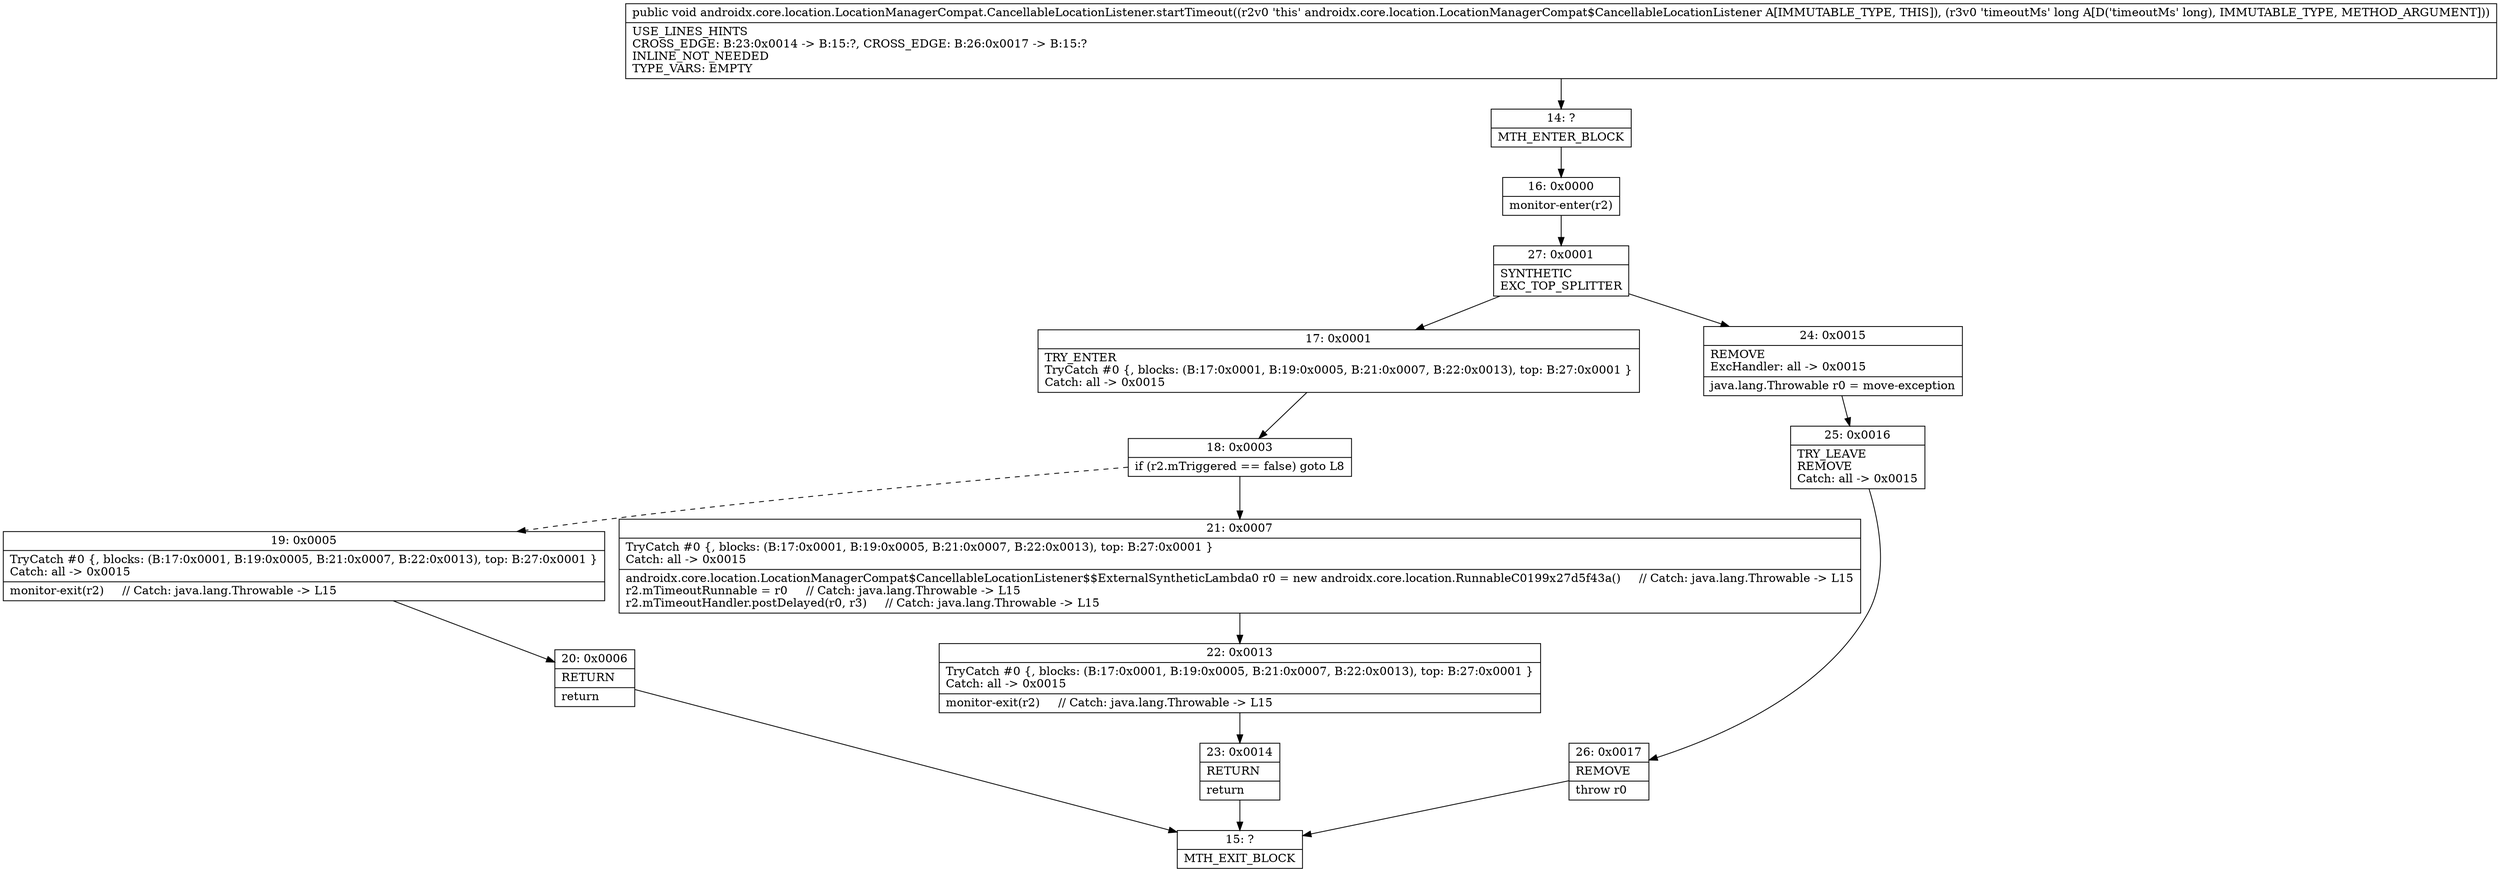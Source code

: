 digraph "CFG forandroidx.core.location.LocationManagerCompat.CancellableLocationListener.startTimeout(J)V" {
Node_14 [shape=record,label="{14\:\ ?|MTH_ENTER_BLOCK\l}"];
Node_16 [shape=record,label="{16\:\ 0x0000|monitor\-enter(r2)\l}"];
Node_27 [shape=record,label="{27\:\ 0x0001|SYNTHETIC\lEXC_TOP_SPLITTER\l}"];
Node_17 [shape=record,label="{17\:\ 0x0001|TRY_ENTER\lTryCatch #0 \{, blocks: (B:17:0x0001, B:19:0x0005, B:21:0x0007, B:22:0x0013), top: B:27:0x0001 \}\lCatch: all \-\> 0x0015\l}"];
Node_18 [shape=record,label="{18\:\ 0x0003|if (r2.mTriggered == false) goto L8\l}"];
Node_19 [shape=record,label="{19\:\ 0x0005|TryCatch #0 \{, blocks: (B:17:0x0001, B:19:0x0005, B:21:0x0007, B:22:0x0013), top: B:27:0x0001 \}\lCatch: all \-\> 0x0015\l|monitor\-exit(r2)     \/\/ Catch: java.lang.Throwable \-\> L15\l}"];
Node_20 [shape=record,label="{20\:\ 0x0006|RETURN\l|return\l}"];
Node_15 [shape=record,label="{15\:\ ?|MTH_EXIT_BLOCK\l}"];
Node_21 [shape=record,label="{21\:\ 0x0007|TryCatch #0 \{, blocks: (B:17:0x0001, B:19:0x0005, B:21:0x0007, B:22:0x0013), top: B:27:0x0001 \}\lCatch: all \-\> 0x0015\l|androidx.core.location.LocationManagerCompat$CancellableLocationListener$$ExternalSyntheticLambda0 r0 = new androidx.core.location.RunnableC0199x27d5f43a()     \/\/ Catch: java.lang.Throwable \-\> L15\lr2.mTimeoutRunnable = r0     \/\/ Catch: java.lang.Throwable \-\> L15\lr2.mTimeoutHandler.postDelayed(r0, r3)     \/\/ Catch: java.lang.Throwable \-\> L15\l}"];
Node_22 [shape=record,label="{22\:\ 0x0013|TryCatch #0 \{, blocks: (B:17:0x0001, B:19:0x0005, B:21:0x0007, B:22:0x0013), top: B:27:0x0001 \}\lCatch: all \-\> 0x0015\l|monitor\-exit(r2)     \/\/ Catch: java.lang.Throwable \-\> L15\l}"];
Node_23 [shape=record,label="{23\:\ 0x0014|RETURN\l|return\l}"];
Node_24 [shape=record,label="{24\:\ 0x0015|REMOVE\lExcHandler: all \-\> 0x0015\l|java.lang.Throwable r0 = move\-exception\l}"];
Node_25 [shape=record,label="{25\:\ 0x0016|TRY_LEAVE\lREMOVE\lCatch: all \-\> 0x0015\l}"];
Node_26 [shape=record,label="{26\:\ 0x0017|REMOVE\l|throw r0\l}"];
MethodNode[shape=record,label="{public void androidx.core.location.LocationManagerCompat.CancellableLocationListener.startTimeout((r2v0 'this' androidx.core.location.LocationManagerCompat$CancellableLocationListener A[IMMUTABLE_TYPE, THIS]), (r3v0 'timeoutMs' long A[D('timeoutMs' long), IMMUTABLE_TYPE, METHOD_ARGUMENT]))  | USE_LINES_HINTS\lCROSS_EDGE: B:23:0x0014 \-\> B:15:?, CROSS_EDGE: B:26:0x0017 \-\> B:15:?\lINLINE_NOT_NEEDED\lTYPE_VARS: EMPTY\l}"];
MethodNode -> Node_14;Node_14 -> Node_16;
Node_16 -> Node_27;
Node_27 -> Node_17;
Node_27 -> Node_24;
Node_17 -> Node_18;
Node_18 -> Node_19[style=dashed];
Node_18 -> Node_21;
Node_19 -> Node_20;
Node_20 -> Node_15;
Node_21 -> Node_22;
Node_22 -> Node_23;
Node_23 -> Node_15;
Node_24 -> Node_25;
Node_25 -> Node_26;
Node_26 -> Node_15;
}

